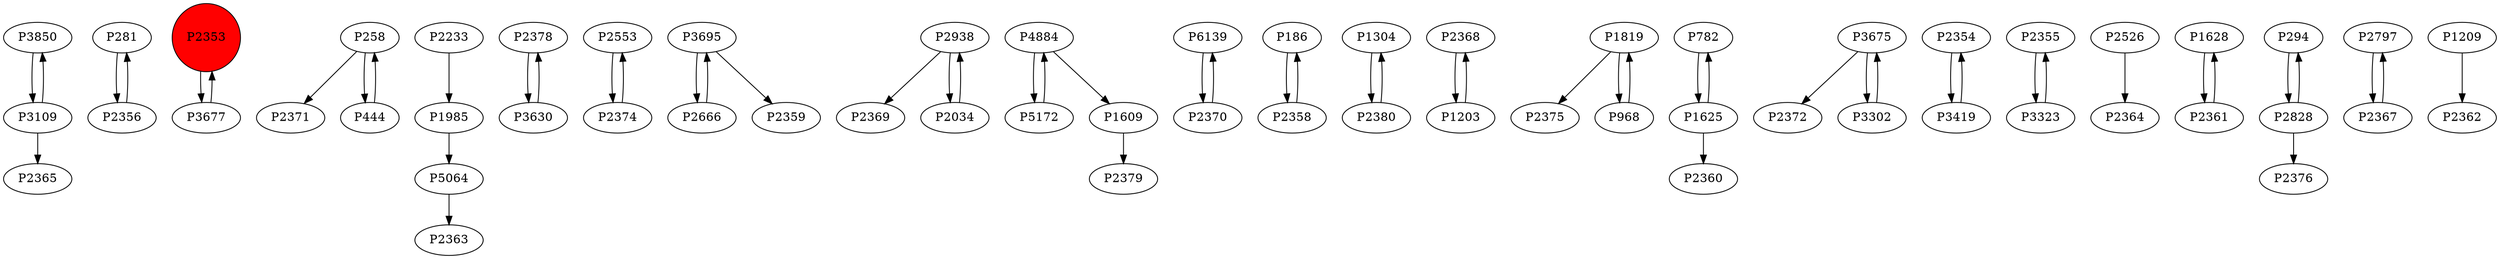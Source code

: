 digraph {
	P3850 -> P3109
	P281 -> P2356
	P2353 -> P3677
	P258 -> P2371
	P1985 -> P5064
	P2378 -> P3630
	P258 -> P444
	P2553 -> P2374
	P3695 -> P2666
	P2938 -> P2369
	P4884 -> P5172
	P3677 -> P2353
	P4884 -> P1609
	P6139 -> P2370
	P186 -> P2358
	P1304 -> P2380
	P3630 -> P2378
	P2368 -> P1203
	P3109 -> P3850
	P2938 -> P2034
	P1819 -> P2375
	P2034 -> P2938
	P782 -> P1625
	P3675 -> P2372
	P2354 -> P3419
	P2355 -> P3323
	P1609 -> P2379
	P2526 -> P2364
	P1628 -> P2361
	P1203 -> P2368
	P2356 -> P281
	P444 -> P258
	P294 -> P2828
	P3109 -> P2365
	P3695 -> P2359
	P2370 -> P6139
	P2666 -> P3695
	P3675 -> P3302
	P2797 -> P2367
	P2358 -> P186
	P2828 -> P2376
	P3302 -> P3675
	P968 -> P1819
	P2233 -> P1985
	P1625 -> P782
	P5172 -> P4884
	P2828 -> P294
	P2380 -> P1304
	P1625 -> P2360
	P3419 -> P2354
	P2367 -> P2797
	P1819 -> P968
	P2374 -> P2553
	P1209 -> P2362
	P3323 -> P2355
	P5064 -> P2363
	P2361 -> P1628
	P2353 [shape=circle]
	P2353 [style=filled]
	P2353 [fillcolor=red]
}